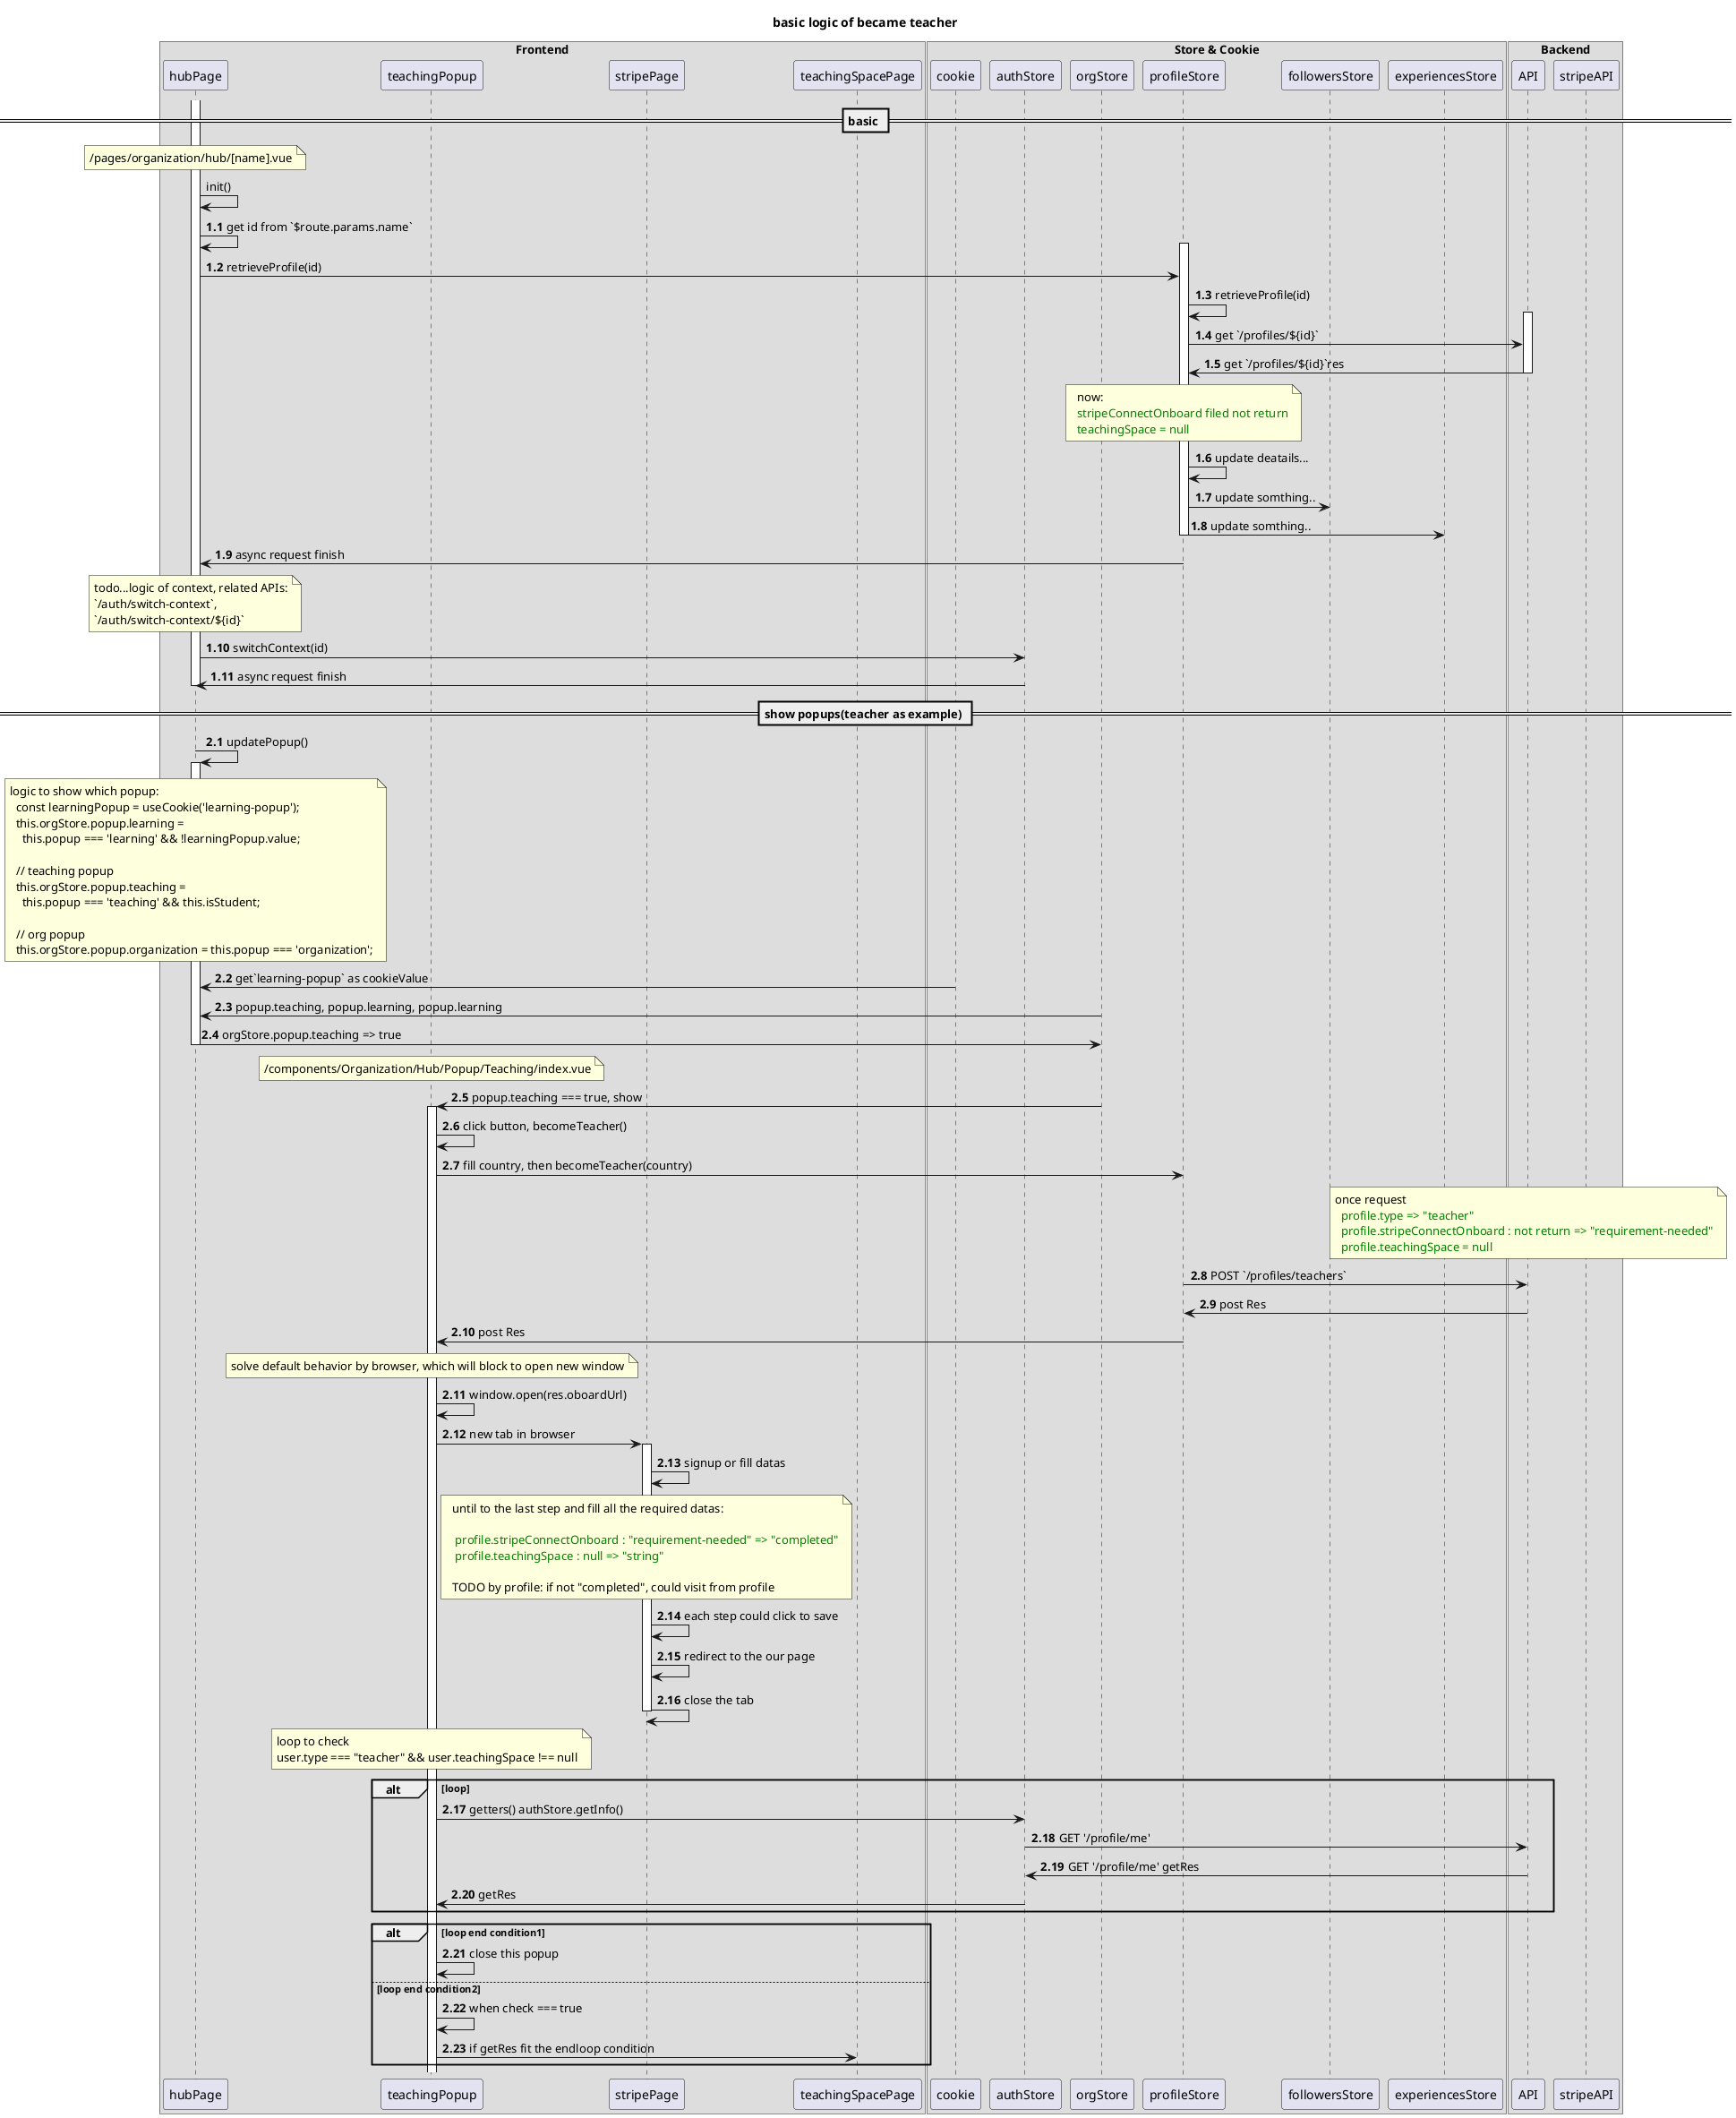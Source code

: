 ```plantuml
@startuml
title "basic logic of became teacher"

box "Frontend"
participant hubPage
participant teachingPopup
participant stripePage
participant teachingSpacePage
end box

box "Store & Cookie"
participant cookie
participant authStore
participant orgStore
participant profileStore
participant followersStore
participant experiencesStore
end box

box "Backend"
participant API
participant stripeAPI
end box

== basic ==
activate hubPage
note over hubPage
/pages/organization/hub/[name].vue
end note
hubPage -> hubPage : init()
autonumber 1.1
hubPage -> hubPage : get id from `$route.params.name`
  activate profileStore
    hubPage -> profileStore : retrieveProfile(id)
    profileStore -> profileStore : retrieveProfile(id)
      activate API
      profileStore -> API : get `/profiles/${id}`
      profileStore <- API : get `/profiles/${id}`res
      deactivate API
    note over profileStore
      now:
    <color green>  stripeConnectOnboard filed not return
    <color green>  teachingSpace = null
    end note
    profileStore -> profileStore : update deatails...
    profileStore -> followersStore : update somthing..
    profileStore -> experiencesStore: update somthing..
  deactivate profileStore
hubPage <- profileStore : async request finish

note over hubPage
todo...logic of context, related APIs:
`/auth/switch-context`,
`/auth/switch-context/${id}`
end note
hubPage -> authStore : switchContext(id)
hubPage <- authStore : async request finish
deactivate hubPage
autonumber stop

== show popups(teacher as example) ==
autonumber 2.1
hubPage -> hubPage : updatePopup()
activate hubPage
note over hubPage
logic to show which popup:
  const learningPopup = useCookie('learning-popup');
  this.orgStore.popup.learning =
    this.popup === 'learning' && !learningPopup.value;

  // teaching popup
  this.orgStore.popup.teaching =
    this.popup === 'teaching' && this.isStudent;

  // org popup
  this.orgStore.popup.organization = this.popup === 'organization';
end note
hubPage <- cookie : get`learning-popup` as cookieValue
hubPage <- orgStore : popup.teaching, popup.learning, popup.learning
hubPage -> orgStore : orgStore.popup.teaching => true
deactivate hubPage

note over teachingPopup
/components/Organization/Hub/Popup/Teaching/index.vue
end note
teachingPopup <- orgStore: popup.teaching === true, show
activate teachingPopup
teachingPopup -> teachingPopup: click button, becomeTeacher()
teachingPopup -> profileStore: fill country, then becomeTeacher(country)
note over API
once request
<color green>  profile.type => "teacher"
<color green>  profile.stripeConnectOnboard : not return => "requirement-needed"
<color green>  profile.teachingSpace = null
end note
profileStore -> API: POST `/profiles/teachers`
profileStore <- API: post Res
profileStore -> teachingPopup: post Res
note over teachingPopup
solve default behavior by browser, which will block to open new window
end note
teachingPopup -> teachingPopup: window.open(res.oboardUrl)
  teachingPopup -> stripePage: new tab in browser
  activate stripePage
  stripePage -> stripePage : signup or fill datas
  note over stripePage
  until to the last step and fill all the required datas:

<color green>   profile.stripeConnectOnboard : "requirement-needed" => "completed"
<color green>   profile.teachingSpace : null => "string"

  TODO by profile: if not "completed", could visit from profile
  end note
  stripePage -> stripePage : each step could click to save
  stripePage -> stripePage : redirect to the our page
  stripePage -> stripePage : close the tab
  deactivate stripePage

note over teachingPopup
loop to check
user.type === "teacher" && user.teachingSpace !== null
end note
alt loop
teachingPopup -> authStore : getters() authStore.getInfo()
authStore -> API : GET '/profile/me'
authStore <- API : GET '/profile/me' getRes
teachingPopup <- authStore : getRes
end
alt loop end condition1
teachingPopup -> teachingPopup : close this popup
else loop end condition2
teachingPopup -> teachingPopup : when check === true
teachingPopup -> teachingSpacePage : if getRes fit the endloop condition
end

@enduml